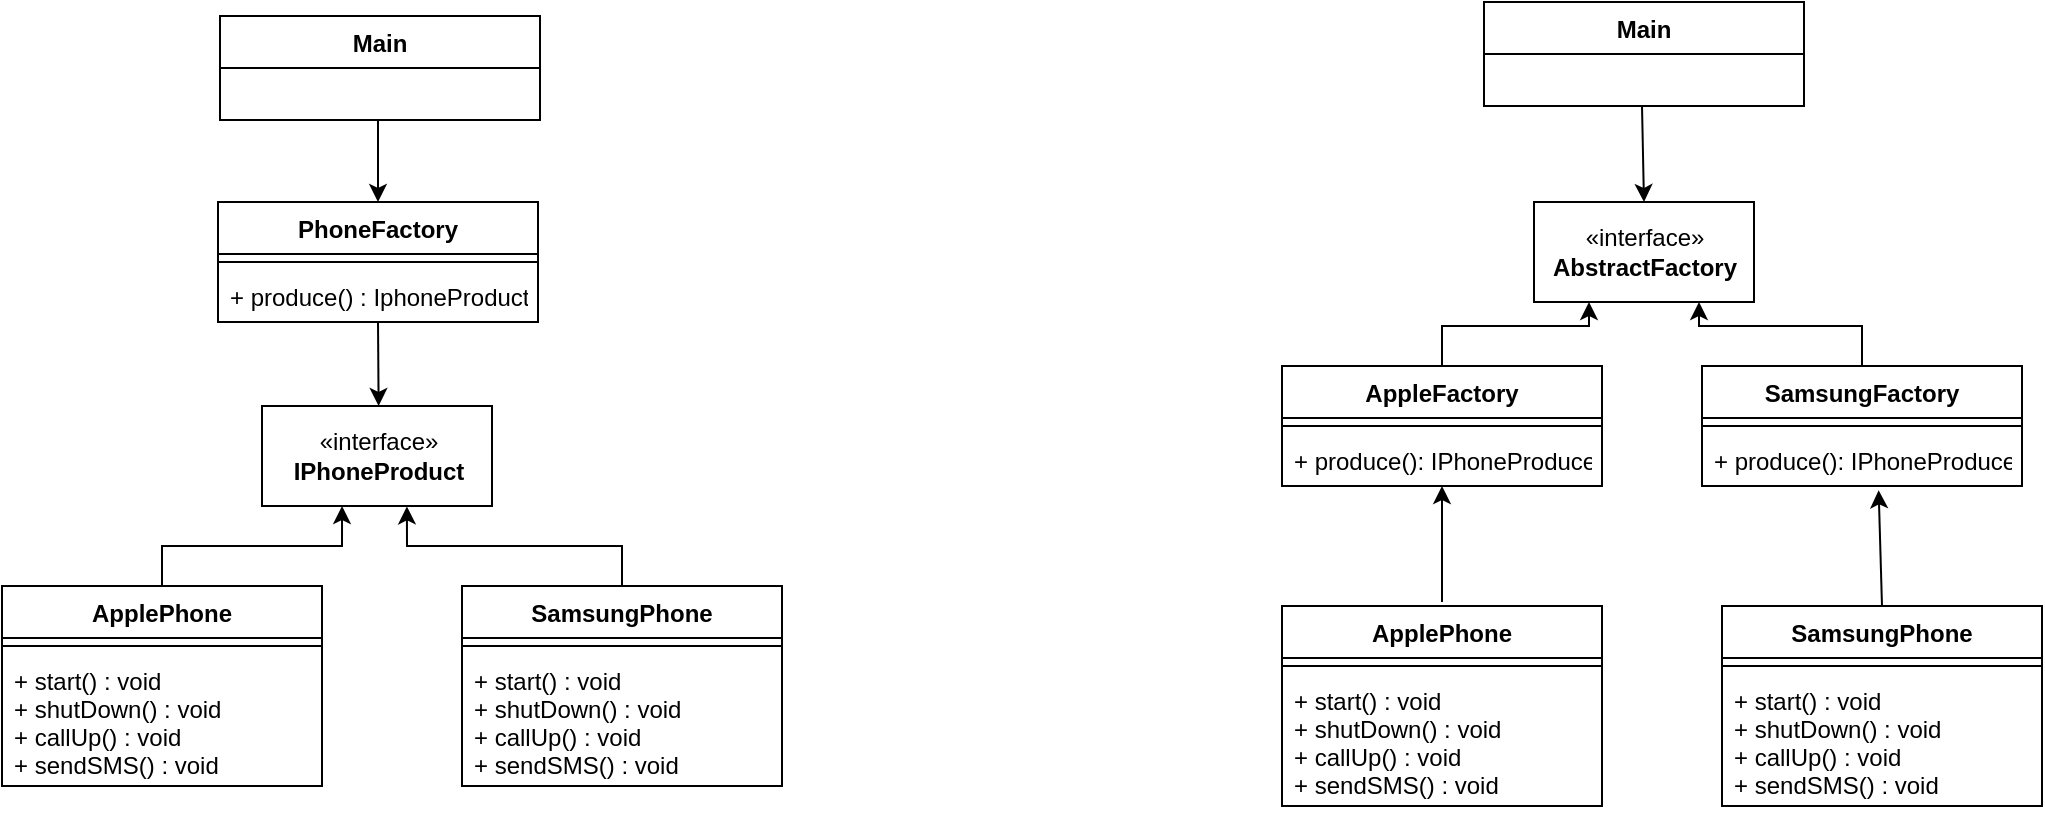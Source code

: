 <mxfile version="17.4.5" type="github">
  <diagram id="Wm4UiVOaAzaUhb4Xn29v" name="Page-1">
    <mxGraphModel dx="1185" dy="635" grid="1" gridSize="10" guides="1" tooltips="1" connect="1" arrows="1" fold="1" page="1" pageScale="1" pageWidth="2000" pageHeight="2000" math="0" shadow="0">
      <root>
        <mxCell id="0" />
        <mxCell id="1" parent="0" />
        <mxCell id="FrBY-cNA6xfNyGLWGybC-1" value="PhoneFactory" style="swimlane;fontStyle=1;align=center;verticalAlign=top;childLayout=stackLayout;horizontal=1;startSize=26;horizontalStack=0;resizeParent=1;resizeParentMax=0;resizeLast=0;collapsible=1;marginBottom=0;" parent="1" vertex="1">
          <mxGeometry x="158" y="120" width="160" height="60" as="geometry" />
        </mxCell>
        <mxCell id="FrBY-cNA6xfNyGLWGybC-3" value="" style="line;strokeWidth=1;fillColor=none;align=left;verticalAlign=middle;spacingTop=-1;spacingLeft=3;spacingRight=3;rotatable=0;labelPosition=right;points=[];portConstraint=eastwest;" parent="FrBY-cNA6xfNyGLWGybC-1" vertex="1">
          <mxGeometry y="26" width="160" height="8" as="geometry" />
        </mxCell>
        <mxCell id="FrBY-cNA6xfNyGLWGybC-4" value="+ produce() : IphoneProduct&#xa;" style="text;strokeColor=none;fillColor=none;align=left;verticalAlign=top;spacingLeft=4;spacingRight=4;overflow=hidden;rotatable=0;points=[[0,0.5],[1,0.5]];portConstraint=eastwest;" parent="FrBY-cNA6xfNyGLWGybC-1" vertex="1">
          <mxGeometry y="34" width="160" height="26" as="geometry" />
        </mxCell>
        <mxCell id="dRfDCK3N5SpxxT6TibAj-18" value="" style="endArrow=classic;html=1;rounded=0;" edge="1" parent="FrBY-cNA6xfNyGLWGybC-1">
          <mxGeometry width="50" height="50" relative="1" as="geometry">
            <mxPoint x="80" y="60" as="sourcePoint" />
            <mxPoint x="80.313" y="102.0" as="targetPoint" />
          </mxGeometry>
        </mxCell>
        <mxCell id="FrBY-cNA6xfNyGLWGybC-9" value="«interface»&lt;br&gt;&lt;b&gt;IPhoneProduct&lt;br&gt;&lt;/b&gt;" style="html=1;" parent="1" vertex="1">
          <mxGeometry x="180" y="222" width="115" height="50" as="geometry" />
        </mxCell>
        <mxCell id="dRfDCK3N5SpxxT6TibAj-17" style="edgeStyle=orthogonalEdgeStyle;rounded=0;orthogonalLoop=1;jettySize=auto;html=1;entryX=0.348;entryY=1;entryDx=0;entryDy=0;entryPerimeter=0;" edge="1" parent="1" source="dRfDCK3N5SpxxT6TibAj-5" target="FrBY-cNA6xfNyGLWGybC-9">
          <mxGeometry relative="1" as="geometry" />
        </mxCell>
        <mxCell id="dRfDCK3N5SpxxT6TibAj-5" value="ApplePhone" style="swimlane;fontStyle=1;align=center;verticalAlign=top;childLayout=stackLayout;horizontal=1;startSize=26;horizontalStack=0;resizeParent=1;resizeParentMax=0;resizeLast=0;collapsible=1;marginBottom=0;" vertex="1" parent="1">
          <mxGeometry x="50" y="312" width="160" height="100" as="geometry" />
        </mxCell>
        <mxCell id="dRfDCK3N5SpxxT6TibAj-7" value="" style="line;strokeWidth=1;fillColor=none;align=left;verticalAlign=middle;spacingTop=-1;spacingLeft=3;spacingRight=3;rotatable=0;labelPosition=right;points=[];portConstraint=eastwest;" vertex="1" parent="dRfDCK3N5SpxxT6TibAj-5">
          <mxGeometry y="26" width="160" height="8" as="geometry" />
        </mxCell>
        <mxCell id="dRfDCK3N5SpxxT6TibAj-8" value="+ start() : void&#xa;+ shutDown() : void&#xa;+ callUp() : void&#xa;+ sendSMS() : void" style="text;strokeColor=none;fillColor=none;align=left;verticalAlign=top;spacingLeft=4;spacingRight=4;overflow=hidden;rotatable=0;points=[[0,0.5],[1,0.5]];portConstraint=eastwest;" vertex="1" parent="dRfDCK3N5SpxxT6TibAj-5">
          <mxGeometry y="34" width="160" height="66" as="geometry" />
        </mxCell>
        <mxCell id="dRfDCK3N5SpxxT6TibAj-15" style="edgeStyle=orthogonalEdgeStyle;rounded=0;orthogonalLoop=1;jettySize=auto;html=1;exitX=0.5;exitY=0;exitDx=0;exitDy=0;entryX=0.63;entryY=1.004;entryDx=0;entryDy=0;entryPerimeter=0;" edge="1" parent="1" source="dRfDCK3N5SpxxT6TibAj-9" target="FrBY-cNA6xfNyGLWGybC-9">
          <mxGeometry relative="1" as="geometry" />
        </mxCell>
        <mxCell id="dRfDCK3N5SpxxT6TibAj-9" value="SamsungPhone" style="swimlane;fontStyle=1;align=center;verticalAlign=top;childLayout=stackLayout;horizontal=1;startSize=26;horizontalStack=0;resizeParent=1;resizeParentMax=0;resizeLast=0;collapsible=1;marginBottom=0;" vertex="1" parent="1">
          <mxGeometry x="280" y="312" width="160" height="100" as="geometry" />
        </mxCell>
        <mxCell id="dRfDCK3N5SpxxT6TibAj-10" value="" style="line;strokeWidth=1;fillColor=none;align=left;verticalAlign=middle;spacingTop=-1;spacingLeft=3;spacingRight=3;rotatable=0;labelPosition=right;points=[];portConstraint=eastwest;" vertex="1" parent="dRfDCK3N5SpxxT6TibAj-9">
          <mxGeometry y="26" width="160" height="8" as="geometry" />
        </mxCell>
        <mxCell id="dRfDCK3N5SpxxT6TibAj-11" value="+ start() : void&#xa;+ shutDown() : void&#xa;+ callUp() : void&#xa;+ sendSMS() : void" style="text;strokeColor=none;fillColor=none;align=left;verticalAlign=top;spacingLeft=4;spacingRight=4;overflow=hidden;rotatable=0;points=[[0,0.5],[1,0.5]];portConstraint=eastwest;" vertex="1" parent="dRfDCK3N5SpxxT6TibAj-9">
          <mxGeometry y="34" width="160" height="66" as="geometry" />
        </mxCell>
        <mxCell id="dRfDCK3N5SpxxT6TibAj-19" value="Main" style="swimlane;fontStyle=1;align=center;verticalAlign=top;childLayout=stackLayout;horizontal=1;startSize=26;horizontalStack=0;resizeParent=1;resizeParentMax=0;resizeLast=0;collapsible=1;marginBottom=0;" vertex="1" parent="1">
          <mxGeometry x="159" y="27" width="160" height="52" as="geometry" />
        </mxCell>
        <mxCell id="dRfDCK3N5SpxxT6TibAj-24" value="" style="endArrow=classic;html=1;rounded=0;entryX=0.5;entryY=0;entryDx=0;entryDy=0;" edge="1" parent="dRfDCK3N5SpxxT6TibAj-19" target="FrBY-cNA6xfNyGLWGybC-1">
          <mxGeometry width="50" height="50" relative="1" as="geometry">
            <mxPoint x="79" y="52" as="sourcePoint" />
            <mxPoint x="129" y="2" as="targetPoint" />
          </mxGeometry>
        </mxCell>
        <mxCell id="dRfDCK3N5SpxxT6TibAj-29" value="Main" style="swimlane;fontStyle=1;align=center;verticalAlign=top;childLayout=stackLayout;horizontal=1;startSize=26;horizontalStack=0;resizeParent=1;resizeParentMax=0;resizeLast=0;collapsible=1;marginBottom=0;" vertex="1" parent="1">
          <mxGeometry x="791" y="20" width="160" height="52" as="geometry" />
        </mxCell>
        <mxCell id="dRfDCK3N5SpxxT6TibAj-30" value="" style="endArrow=classic;html=1;rounded=0;entryX=0.5;entryY=0;entryDx=0;entryDy=0;" edge="1" parent="dRfDCK3N5SpxxT6TibAj-29" target="dRfDCK3N5SpxxT6TibAj-31">
          <mxGeometry width="50" height="50" relative="1" as="geometry">
            <mxPoint x="79" y="52" as="sourcePoint" />
            <mxPoint x="79" y="93" as="targetPoint" />
          </mxGeometry>
        </mxCell>
        <mxCell id="dRfDCK3N5SpxxT6TibAj-31" value="«interface»&lt;br&gt;&lt;b&gt;AbstractFactory&lt;br&gt;&lt;/b&gt;" style="html=1;" vertex="1" parent="1">
          <mxGeometry x="816" y="120" width="110" height="50" as="geometry" />
        </mxCell>
        <mxCell id="dRfDCK3N5SpxxT6TibAj-43" style="edgeStyle=orthogonalEdgeStyle;rounded=0;orthogonalLoop=1;jettySize=auto;html=1;entryX=0.25;entryY=1;entryDx=0;entryDy=0;" edge="1" parent="1" source="dRfDCK3N5SpxxT6TibAj-34" target="dRfDCK3N5SpxxT6TibAj-31">
          <mxGeometry relative="1" as="geometry" />
        </mxCell>
        <mxCell id="dRfDCK3N5SpxxT6TibAj-34" value="AppleFactory" style="swimlane;fontStyle=1;align=center;verticalAlign=top;childLayout=stackLayout;horizontal=1;startSize=26;horizontalStack=0;resizeParent=1;resizeParentMax=0;resizeLast=0;collapsible=1;marginBottom=0;" vertex="1" parent="1">
          <mxGeometry x="690" y="202" width="160" height="60" as="geometry" />
        </mxCell>
        <mxCell id="dRfDCK3N5SpxxT6TibAj-36" value="" style="line;strokeWidth=1;fillColor=none;align=left;verticalAlign=middle;spacingTop=-1;spacingLeft=3;spacingRight=3;rotatable=0;labelPosition=right;points=[];portConstraint=eastwest;" vertex="1" parent="dRfDCK3N5SpxxT6TibAj-34">
          <mxGeometry y="26" width="160" height="8" as="geometry" />
        </mxCell>
        <mxCell id="dRfDCK3N5SpxxT6TibAj-37" value="+ produce(): IPhoneProduce" style="text;strokeColor=none;fillColor=none;align=left;verticalAlign=top;spacingLeft=4;spacingRight=4;overflow=hidden;rotatable=0;points=[[0,0.5],[1,0.5]];portConstraint=eastwest;" vertex="1" parent="dRfDCK3N5SpxxT6TibAj-34">
          <mxGeometry y="34" width="160" height="26" as="geometry" />
        </mxCell>
        <mxCell id="dRfDCK3N5SpxxT6TibAj-41" style="edgeStyle=orthogonalEdgeStyle;rounded=0;orthogonalLoop=1;jettySize=auto;html=1;exitX=0.5;exitY=0;exitDx=0;exitDy=0;entryX=0.75;entryY=1;entryDx=0;entryDy=0;" edge="1" parent="1" source="dRfDCK3N5SpxxT6TibAj-38" target="dRfDCK3N5SpxxT6TibAj-31">
          <mxGeometry relative="1" as="geometry" />
        </mxCell>
        <mxCell id="dRfDCK3N5SpxxT6TibAj-38" value="SamsungFactory" style="swimlane;fontStyle=1;align=center;verticalAlign=top;childLayout=stackLayout;horizontal=1;startSize=26;horizontalStack=0;resizeParent=1;resizeParentMax=0;resizeLast=0;collapsible=1;marginBottom=0;" vertex="1" parent="1">
          <mxGeometry x="900" y="202" width="160" height="60" as="geometry" />
        </mxCell>
        <mxCell id="dRfDCK3N5SpxxT6TibAj-39" value="" style="line;strokeWidth=1;fillColor=none;align=left;verticalAlign=middle;spacingTop=-1;spacingLeft=3;spacingRight=3;rotatable=0;labelPosition=right;points=[];portConstraint=eastwest;" vertex="1" parent="dRfDCK3N5SpxxT6TibAj-38">
          <mxGeometry y="26" width="160" height="8" as="geometry" />
        </mxCell>
        <mxCell id="dRfDCK3N5SpxxT6TibAj-40" value="+ produce(): IPhoneProduce" style="text;strokeColor=none;fillColor=none;align=left;verticalAlign=top;spacingLeft=4;spacingRight=4;overflow=hidden;rotatable=0;points=[[0,0.5],[1,0.5]];portConstraint=eastwest;" vertex="1" parent="dRfDCK3N5SpxxT6TibAj-38">
          <mxGeometry y="34" width="160" height="26" as="geometry" />
        </mxCell>
        <mxCell id="dRfDCK3N5SpxxT6TibAj-44" value="ApplePhone" style="swimlane;fontStyle=1;align=center;verticalAlign=top;childLayout=stackLayout;horizontal=1;startSize=26;horizontalStack=0;resizeParent=1;resizeParentMax=0;resizeLast=0;collapsible=1;marginBottom=0;" vertex="1" parent="1">
          <mxGeometry x="690" y="322" width="160" height="100" as="geometry" />
        </mxCell>
        <mxCell id="dRfDCK3N5SpxxT6TibAj-45" value="" style="line;strokeWidth=1;fillColor=none;align=left;verticalAlign=middle;spacingTop=-1;spacingLeft=3;spacingRight=3;rotatable=0;labelPosition=right;points=[];portConstraint=eastwest;" vertex="1" parent="dRfDCK3N5SpxxT6TibAj-44">
          <mxGeometry y="26" width="160" height="8" as="geometry" />
        </mxCell>
        <mxCell id="dRfDCK3N5SpxxT6TibAj-46" value="+ start() : void&#xa;+ shutDown() : void&#xa;+ callUp() : void&#xa;+ sendSMS() : void" style="text;strokeColor=none;fillColor=none;align=left;verticalAlign=top;spacingLeft=4;spacingRight=4;overflow=hidden;rotatable=0;points=[[0,0.5],[1,0.5]];portConstraint=eastwest;" vertex="1" parent="dRfDCK3N5SpxxT6TibAj-44">
          <mxGeometry y="34" width="160" height="66" as="geometry" />
        </mxCell>
        <mxCell id="dRfDCK3N5SpxxT6TibAj-47" value="SamsungPhone" style="swimlane;fontStyle=1;align=center;verticalAlign=top;childLayout=stackLayout;horizontal=1;startSize=26;horizontalStack=0;resizeParent=1;resizeParentMax=0;resizeLast=0;collapsible=1;marginBottom=0;" vertex="1" parent="1">
          <mxGeometry x="910" y="322" width="160" height="100" as="geometry" />
        </mxCell>
        <mxCell id="dRfDCK3N5SpxxT6TibAj-48" value="" style="line;strokeWidth=1;fillColor=none;align=left;verticalAlign=middle;spacingTop=-1;spacingLeft=3;spacingRight=3;rotatable=0;labelPosition=right;points=[];portConstraint=eastwest;" vertex="1" parent="dRfDCK3N5SpxxT6TibAj-47">
          <mxGeometry y="26" width="160" height="8" as="geometry" />
        </mxCell>
        <mxCell id="dRfDCK3N5SpxxT6TibAj-49" value="+ start() : void&#xa;+ shutDown() : void&#xa;+ callUp() : void&#xa;+ sendSMS() : void" style="text;strokeColor=none;fillColor=none;align=left;verticalAlign=top;spacingLeft=4;spacingRight=4;overflow=hidden;rotatable=0;points=[[0,0.5],[1,0.5]];portConstraint=eastwest;" vertex="1" parent="dRfDCK3N5SpxxT6TibAj-47">
          <mxGeometry y="34" width="160" height="66" as="geometry" />
        </mxCell>
        <mxCell id="dRfDCK3N5SpxxT6TibAj-53" value="" style="endArrow=classic;html=1;rounded=0;" edge="1" parent="1" target="dRfDCK3N5SpxxT6TibAj-37">
          <mxGeometry width="50" height="50" relative="1" as="geometry">
            <mxPoint x="770" y="320" as="sourcePoint" />
            <mxPoint x="790" y="270" as="targetPoint" />
          </mxGeometry>
        </mxCell>
        <mxCell id="dRfDCK3N5SpxxT6TibAj-54" value="" style="endArrow=classic;html=1;rounded=0;entryX=0.552;entryY=1.083;entryDx=0;entryDy=0;entryPerimeter=0;exitX=0.5;exitY=0;exitDx=0;exitDy=0;" edge="1" parent="1" source="dRfDCK3N5SpxxT6TibAj-47" target="dRfDCK3N5SpxxT6TibAj-40">
          <mxGeometry width="50" height="50" relative="1" as="geometry">
            <mxPoint x="999" y="320" as="sourcePoint" />
            <mxPoint x="999" y="262.0" as="targetPoint" />
          </mxGeometry>
        </mxCell>
      </root>
    </mxGraphModel>
  </diagram>
</mxfile>
